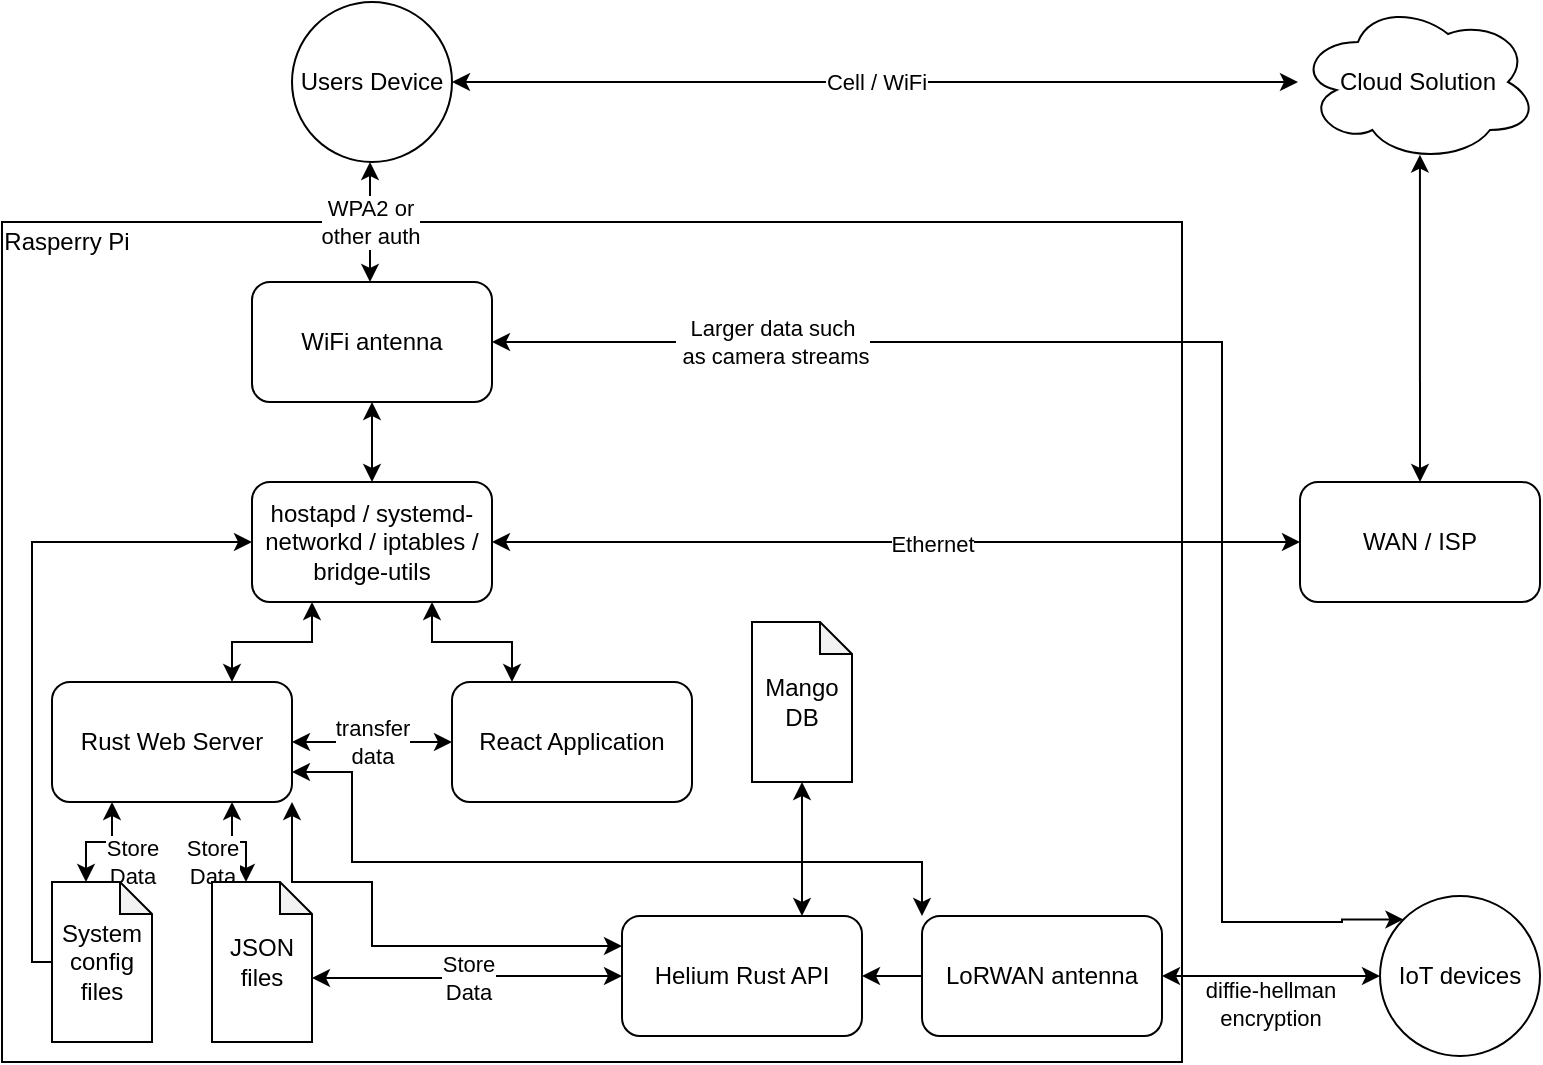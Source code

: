 <mxfile version="20.0.4" type="device"><diagram id="Pje7aF8RkzYUTxPMMvNW" name="Page-1"><mxGraphModel dx="1420" dy="731" grid="1" gridSize="10" guides="1" tooltips="1" connect="1" arrows="1" fold="1" page="1" pageScale="1" pageWidth="850" pageHeight="1100" math="0" shadow="0"><root><mxCell id="0"/><mxCell id="1" parent="0"/><mxCell id="VtPrLy-rmmpiNo17x_JO-29" value="" style="rounded=0;whiteSpace=wrap;html=1;" parent="1" vertex="1"><mxGeometry x="41" y="110" width="590" height="420" as="geometry"/></mxCell><mxCell id="VtPrLy-rmmpiNo17x_JO-5" value="&lt;div&gt;transfer &lt;br&gt;&lt;/div&gt;&lt;div&gt;data&lt;/div&gt;" style="edgeStyle=orthogonalEdgeStyle;rounded=0;orthogonalLoop=1;jettySize=auto;html=1;startArrow=classic;startFill=1;endArrow=classic;endFill=1;" parent="1" source="VtPrLy-rmmpiNo17x_JO-1" target="VtPrLy-rmmpiNo17x_JO-4" edge="1"><mxGeometry relative="1" as="geometry"/></mxCell><mxCell id="VtPrLy-rmmpiNo17x_JO-13" value="&lt;div&gt;Store&lt;br&gt;&lt;/div&gt;&lt;div&gt;Data&lt;/div&gt;" style="edgeStyle=orthogonalEdgeStyle;rounded=0;orthogonalLoop=1;jettySize=auto;html=1;exitX=0.25;exitY=1;exitDx=0;exitDy=0;entryX=0;entryY=0;entryDx=17;entryDy=0;entryPerimeter=0;startArrow=classic;startFill=1;endArrow=classic;endFill=1;" parent="1" source="VtPrLy-rmmpiNo17x_JO-1" target="VtPrLy-rmmpiNo17x_JO-11" edge="1"><mxGeometry x="-0.246" y="14" relative="1" as="geometry"><mxPoint x="10" y="-4" as="offset"/></mxGeometry></mxCell><mxCell id="VtPrLy-rmmpiNo17x_JO-14" value="&lt;div&gt;Store&lt;br&gt;&lt;/div&gt;&lt;div&gt;Data&lt;/div&gt;" style="edgeStyle=orthogonalEdgeStyle;rounded=0;orthogonalLoop=1;jettySize=auto;html=1;exitX=0.75;exitY=1;exitDx=0;exitDy=0;entryX=0;entryY=0;entryDx=17;entryDy=0;entryPerimeter=0;startArrow=classic;startFill=1;endArrow=classic;endFill=1;" parent="1" source="VtPrLy-rmmpiNo17x_JO-1" target="VtPrLy-rmmpiNo17x_JO-12" edge="1"><mxGeometry x="-0.148" y="-14" relative="1" as="geometry"><mxPoint x="-10" y="-4" as="offset"/></mxGeometry></mxCell><mxCell id="VtPrLy-rmmpiNo17x_JO-22" value="" style="edgeStyle=orthogonalEdgeStyle;rounded=0;orthogonalLoop=1;jettySize=auto;html=1;exitX=0.75;exitY=0;exitDx=0;exitDy=0;entryX=0.25;entryY=1;entryDx=0;entryDy=0;startArrow=classic;startFill=1;endArrow=classic;endFill=1;" parent="1" source="VtPrLy-rmmpiNo17x_JO-1" target="VtPrLy-rmmpiNo17x_JO-15" edge="1"><mxGeometry relative="1" as="geometry"/></mxCell><mxCell id="VtPrLy-rmmpiNo17x_JO-1" value="Rust Web Server" style="rounded=1;whiteSpace=wrap;html=1;" parent="1" vertex="1"><mxGeometry x="66" y="340" width="120" height="60" as="geometry"/></mxCell><mxCell id="VtPrLy-rmmpiNo17x_JO-21" value="" style="edgeStyle=orthogonalEdgeStyle;rounded=0;orthogonalLoop=1;jettySize=auto;html=1;exitX=0.25;exitY=0;exitDx=0;exitDy=0;entryX=0.75;entryY=1;entryDx=0;entryDy=0;startArrow=classic;startFill=1;endArrow=classic;endFill=1;" parent="1" source="VtPrLy-rmmpiNo17x_JO-4" target="VtPrLy-rmmpiNo17x_JO-15" edge="1"><mxGeometry relative="1" as="geometry"/></mxCell><mxCell id="VtPrLy-rmmpiNo17x_JO-4" value="React Application " style="rounded=1;whiteSpace=wrap;html=1;" parent="1" vertex="1"><mxGeometry x="266" y="340" width="120" height="60" as="geometry"/></mxCell><mxCell id="VtPrLy-rmmpiNo17x_JO-7" value="Users Device " style="ellipse;whiteSpace=wrap;html=1;aspect=fixed;" parent="1" vertex="1"><mxGeometry x="186" width="80" height="80" as="geometry"/></mxCell><mxCell id="VtPrLy-rmmpiNo17x_JO-11" value="&lt;div&gt;System config files&lt;/div&gt;" style="shape=note;whiteSpace=wrap;html=1;backgroundOutline=1;darkOpacity=0.05;size=16;" parent="1" vertex="1"><mxGeometry x="66" y="440" width="50" height="80" as="geometry"/></mxCell><mxCell id="VtPrLy-rmmpiNo17x_JO-17" style="edgeStyle=orthogonalEdgeStyle;rounded=0;orthogonalLoop=1;jettySize=auto;html=1;exitX=0;exitY=0.5;exitDx=0;exitDy=0;exitPerimeter=0;entryX=0;entryY=0.5;entryDx=0;entryDy=0;startArrow=none;startFill=0;endArrow=classic;endFill=1;" parent="1" source="VtPrLy-rmmpiNo17x_JO-11" target="VtPrLy-rmmpiNo17x_JO-15" edge="1"><mxGeometry relative="1" as="geometry"><Array as="points"><mxPoint x="56" y="480"/><mxPoint x="56" y="270"/></Array></mxGeometry></mxCell><mxCell id="VtPrLy-rmmpiNo17x_JO-12" value="JSON files" style="shape=note;whiteSpace=wrap;html=1;backgroundOutline=1;darkOpacity=0.05;size=16;" parent="1" vertex="1"><mxGeometry x="146" y="440" width="50" height="80" as="geometry"/></mxCell><mxCell id="VtPrLy-rmmpiNo17x_JO-25" value="" style="edgeStyle=orthogonalEdgeStyle;rounded=0;orthogonalLoop=1;jettySize=auto;html=1;startArrow=classic;startFill=1;endArrow=classic;endFill=1;" parent="1" source="VtPrLy-rmmpiNo17x_JO-15" target="VtPrLy-rmmpiNo17x_JO-24" edge="1"><mxGeometry relative="1" as="geometry"/></mxCell><mxCell id="VtPrLy-rmmpiNo17x_JO-28" value="" style="edgeStyle=orthogonalEdgeStyle;rounded=0;orthogonalLoop=1;jettySize=auto;html=1;startArrow=classic;startFill=1;endArrow=classic;endFill=1;" parent="1" source="VtPrLy-rmmpiNo17x_JO-15" target="VtPrLy-rmmpiNo17x_JO-27" edge="1"><mxGeometry relative="1" as="geometry"/></mxCell><mxCell id="VtPrLy-rmmpiNo17x_JO-48" value="Ethernet" style="edgeLabel;html=1;align=center;verticalAlign=middle;resizable=0;points=[];" parent="VtPrLy-rmmpiNo17x_JO-28" vertex="1" connectable="0"><mxGeometry x="0.287" y="-1" relative="1" as="geometry"><mxPoint x="-40" as="offset"/></mxGeometry></mxCell><mxCell id="VtPrLy-rmmpiNo17x_JO-15" value="hostapd / systemd-networkd / iptables / bridge-utils" style="rounded=1;whiteSpace=wrap;html=1;" parent="1" vertex="1"><mxGeometry x="166" y="240" width="120" height="60" as="geometry"/></mxCell><mxCell id="VtPrLy-rmmpiNo17x_JO-26" value="&lt;div&gt;WPA2 or &lt;br&gt;&lt;/div&gt;&lt;div&gt;other auth&lt;/div&gt;" style="edgeStyle=orthogonalEdgeStyle;rounded=0;orthogonalLoop=1;jettySize=auto;html=1;startArrow=classic;startFill=1;endArrow=classic;endFill=1;" parent="1" edge="1"><mxGeometry relative="1" as="geometry"><mxPoint x="225" y="140" as="sourcePoint"/><mxPoint x="225" y="80" as="targetPoint"/></mxGeometry></mxCell><mxCell id="VtPrLy-rmmpiNo17x_JO-24" value="WiFi antenna" style="rounded=1;whiteSpace=wrap;html=1;" parent="1" vertex="1"><mxGeometry x="166" y="140" width="120" height="60" as="geometry"/></mxCell><mxCell id="VtPrLy-rmmpiNo17x_JO-41" style="edgeStyle=orthogonalEdgeStyle;rounded=0;orthogonalLoop=1;jettySize=auto;html=1;exitX=0.5;exitY=0;exitDx=0;exitDy=0;entryX=0.508;entryY=0.954;entryDx=0;entryDy=0;entryPerimeter=0;startArrow=classic;startFill=1;endArrow=classic;endFill=1;" parent="1" source="VtPrLy-rmmpiNo17x_JO-27" target="VtPrLy-rmmpiNo17x_JO-37" edge="1"><mxGeometry relative="1" as="geometry"/></mxCell><mxCell id="VtPrLy-rmmpiNo17x_JO-27" value="WAN / ISP" style="rounded=1;whiteSpace=wrap;html=1;" parent="1" vertex="1"><mxGeometry x="690" y="240" width="120" height="60" as="geometry"/></mxCell><mxCell id="VtPrLy-rmmpiNo17x_JO-30" value="Rasperry Pi" style="text;html=1;strokeColor=none;fillColor=none;align=center;verticalAlign=middle;whiteSpace=wrap;rounded=0;" parent="1" vertex="1"><mxGeometry x="41" y="110" width="65" height="20" as="geometry"/></mxCell><mxCell id="VtPrLy-rmmpiNo17x_JO-32" style="edgeStyle=orthogonalEdgeStyle;rounded=0;orthogonalLoop=1;jettySize=auto;html=1;exitX=0;exitY=0.25;exitDx=0;exitDy=0;startArrow=classic;startFill=1;endArrow=classic;endFill=1;entryX=1;entryY=1;entryDx=0;entryDy=0;" parent="1" source="VtPrLy-rmmpiNo17x_JO-31" target="VtPrLy-rmmpiNo17x_JO-1" edge="1"><mxGeometry relative="1" as="geometry"><Array as="points"><mxPoint x="226" y="472"/><mxPoint x="226" y="440"/><mxPoint x="186" y="440"/></Array></mxGeometry></mxCell><mxCell id="VtPrLy-rmmpiNo17x_JO-33" value="&lt;div&gt;Store&lt;br&gt;&lt;/div&gt;&lt;div&gt;Data&lt;/div&gt;" style="edgeStyle=orthogonalEdgeStyle;rounded=0;orthogonalLoop=1;jettySize=auto;html=1;exitX=0;exitY=0.5;exitDx=0;exitDy=0;entryX=0;entryY=0;entryDx=50;entryDy=48;entryPerimeter=0;startArrow=classic;startFill=1;endArrow=classic;endFill=1;" parent="1" source="VtPrLy-rmmpiNo17x_JO-31" target="VtPrLy-rmmpiNo17x_JO-12" edge="1"><mxGeometry relative="1" as="geometry"/></mxCell><mxCell id="VtPrLy-rmmpiNo17x_JO-43" value="" style="edgeStyle=orthogonalEdgeStyle;rounded=0;orthogonalLoop=1;jettySize=auto;html=1;startArrow=classic;startFill=1;endArrow=none;endFill=0;" parent="1" source="VtPrLy-rmmpiNo17x_JO-31" target="VtPrLy-rmmpiNo17x_JO-34" edge="1"><mxGeometry relative="1" as="geometry"/></mxCell><mxCell id="VtPrLy-rmmpiNo17x_JO-31" value="Helium Rust API" style="rounded=1;whiteSpace=wrap;html=1;" parent="1" vertex="1"><mxGeometry x="351" y="457" width="120" height="60" as="geometry"/></mxCell><mxCell id="VtPrLy-rmmpiNo17x_JO-45" style="edgeStyle=orthogonalEdgeStyle;rounded=0;orthogonalLoop=1;jettySize=auto;html=1;exitX=0;exitY=0;exitDx=0;exitDy=0;entryX=1;entryY=0.75;entryDx=0;entryDy=0;startArrow=classic;startFill=1;endArrow=classic;endFill=1;" parent="1" source="VtPrLy-rmmpiNo17x_JO-34" target="VtPrLy-rmmpiNo17x_JO-1" edge="1"><mxGeometry relative="1" as="geometry"><Array as="points"><mxPoint x="501" y="430"/><mxPoint x="216" y="430"/><mxPoint x="216" y="385"/></Array></mxGeometry></mxCell><mxCell id="VtPrLy-rmmpiNo17x_JO-34" value="LoRWAN antenna" style="rounded=1;whiteSpace=wrap;html=1;" parent="1" vertex="1"><mxGeometry x="501" y="457" width="120" height="60" as="geometry"/></mxCell><mxCell id="VtPrLy-rmmpiNo17x_JO-38" value="Cell / WiFi" style="edgeStyle=orthogonalEdgeStyle;rounded=0;orthogonalLoop=1;jettySize=auto;html=1;startArrow=classic;startFill=1;endArrow=classic;endFill=1;" parent="1" source="VtPrLy-rmmpiNo17x_JO-37" target="VtPrLy-rmmpiNo17x_JO-7" edge="1"><mxGeometry relative="1" as="geometry"/></mxCell><mxCell id="VtPrLy-rmmpiNo17x_JO-37" value="Cloud Solution" style="ellipse;shape=cloud;whiteSpace=wrap;html=1;" parent="1" vertex="1"><mxGeometry x="689" width="120" height="80" as="geometry"/></mxCell><mxCell id="VtPrLy-rmmpiNo17x_JO-44" style="edgeStyle=orthogonalEdgeStyle;rounded=0;orthogonalLoop=1;jettySize=auto;html=1;exitX=0.5;exitY=1;exitDx=0;exitDy=0;startArrow=classic;startFill=1;endArrow=classic;endFill=1;" parent="1" source="VtPrLy-rmmpiNo17x_JO-34" target="VtPrLy-rmmpiNo17x_JO-34" edge="1"><mxGeometry relative="1" as="geometry"/></mxCell><mxCell id="VtPrLy-rmmpiNo17x_JO-50" value="" style="edgeStyle=orthogonalEdgeStyle;rounded=0;orthogonalLoop=1;jettySize=auto;html=1;startArrow=classic;startFill=1;endArrow=classic;endFill=1;" parent="1" source="VtPrLy-rmmpiNo17x_JO-49" target="VtPrLy-rmmpiNo17x_JO-34" edge="1"><mxGeometry relative="1" as="geometry"/></mxCell><mxCell id="VtPrLy-rmmpiNo17x_JO-51" value="&lt;div&gt;diffie-hellman &lt;br&gt;&lt;/div&gt;&lt;div&gt;encryption&lt;br&gt;&lt;/div&gt;" style="edgeLabel;html=1;align=center;verticalAlign=middle;resizable=0;points=[];" parent="VtPrLy-rmmpiNo17x_JO-50" vertex="1" connectable="0"><mxGeometry x="0.146" y="-2" relative="1" as="geometry"><mxPoint x="7" y="16" as="offset"/></mxGeometry></mxCell><mxCell id="VtPrLy-rmmpiNo17x_JO-53" style="edgeStyle=orthogonalEdgeStyle;rounded=0;orthogonalLoop=1;jettySize=auto;html=1;exitX=0;exitY=0;exitDx=0;exitDy=0;entryX=1;entryY=0.5;entryDx=0;entryDy=0;startArrow=classic;startFill=1;endArrow=classic;endFill=1;" parent="1" edge="1"><mxGeometry relative="1" as="geometry"><Array as="points"><mxPoint x="711" y="459"/><mxPoint x="711" y="460"/><mxPoint x="651" y="460"/><mxPoint x="651" y="170"/></Array><mxPoint x="741.716" y="458.716" as="sourcePoint"/><mxPoint x="286" y="170" as="targetPoint"/></mxGeometry></mxCell><mxCell id="VtPrLy-rmmpiNo17x_JO-54" value="&lt;div&gt;Larger data such&lt;/div&gt;&lt;div&gt;&amp;nbsp;as camera streams&lt;/div&gt;" style="edgeLabel;html=1;align=center;verticalAlign=middle;resizable=0;points=[];" parent="VtPrLy-rmmpiNo17x_JO-53" vertex="1" connectable="0"><mxGeometry x="0.44" relative="1" as="geometry"><mxPoint x="-69" as="offset"/></mxGeometry></mxCell><mxCell id="VtPrLy-rmmpiNo17x_JO-49" value="IoT devices" style="ellipse;whiteSpace=wrap;html=1;aspect=fixed;" parent="1" vertex="1"><mxGeometry x="730" y="447" width="80" height="80" as="geometry"/></mxCell><mxCell id="Z32N_C3TwPFT1_XamKiF-4" style="edgeStyle=orthogonalEdgeStyle;rounded=0;orthogonalLoop=1;jettySize=auto;html=1;exitX=0.5;exitY=1;exitDx=0;exitDy=0;exitPerimeter=0;entryX=0.75;entryY=0;entryDx=0;entryDy=0;startArrow=classic;startFill=1;" parent="1" source="Z32N_C3TwPFT1_XamKiF-2" target="VtPrLy-rmmpiNo17x_JO-31" edge="1"><mxGeometry relative="1" as="geometry"/></mxCell><mxCell id="Z32N_C3TwPFT1_XamKiF-2" value="&lt;div&gt;Mango&lt;/div&gt;&lt;div&gt;DB&lt;/div&gt;" style="shape=note;whiteSpace=wrap;html=1;backgroundOutline=1;darkOpacity=0.05;size=16;" parent="1" vertex="1"><mxGeometry x="416" y="310" width="50" height="80" as="geometry"/></mxCell></root></mxGraphModel></diagram></mxfile>